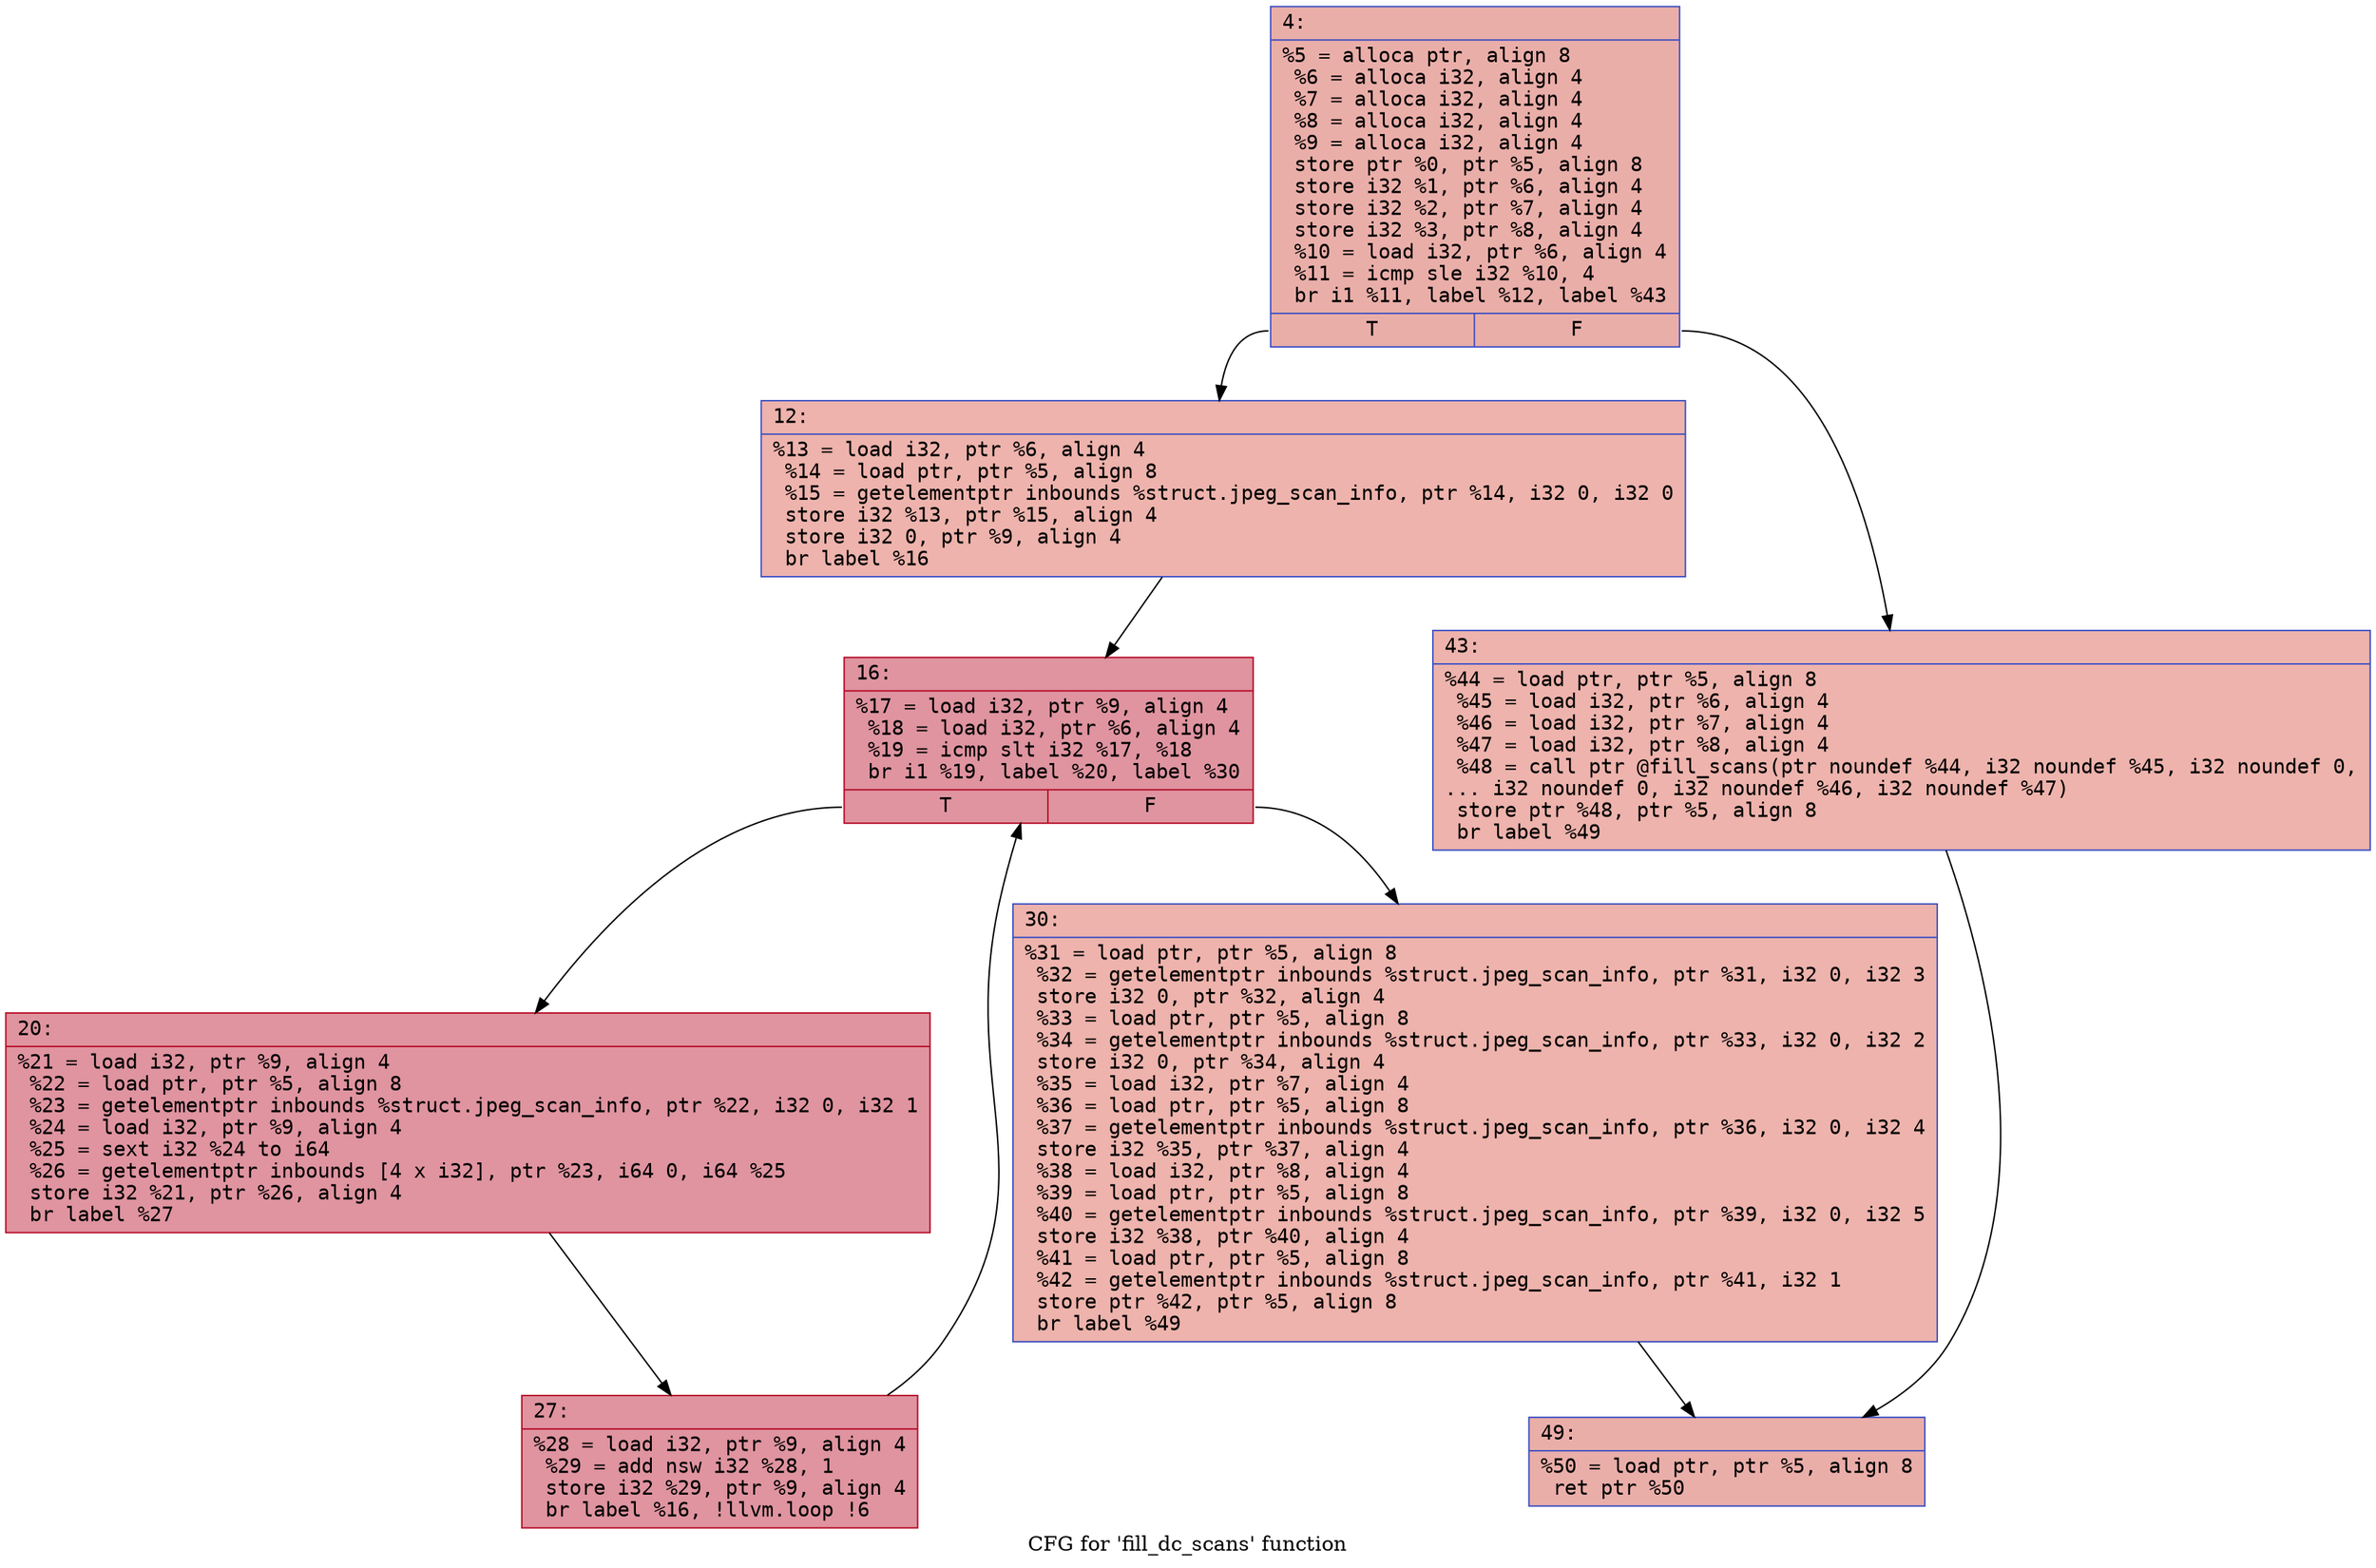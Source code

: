 digraph "CFG for 'fill_dc_scans' function" {
	label="CFG for 'fill_dc_scans' function";

	Node0x6000025bb9d0 [shape=record,color="#3d50c3ff", style=filled, fillcolor="#d0473d70" fontname="Courier",label="{4:\l|  %5 = alloca ptr, align 8\l  %6 = alloca i32, align 4\l  %7 = alloca i32, align 4\l  %8 = alloca i32, align 4\l  %9 = alloca i32, align 4\l  store ptr %0, ptr %5, align 8\l  store i32 %1, ptr %6, align 4\l  store i32 %2, ptr %7, align 4\l  store i32 %3, ptr %8, align 4\l  %10 = load i32, ptr %6, align 4\l  %11 = icmp sle i32 %10, 4\l  br i1 %11, label %12, label %43\l|{<s0>T|<s1>F}}"];
	Node0x6000025bb9d0:s0 -> Node0x6000025bba20[tooltip="4 -> 12\nProbability 50.00%" ];
	Node0x6000025bb9d0:s1 -> Node0x6000025bbbb0[tooltip="4 -> 43\nProbability 50.00%" ];
	Node0x6000025bba20 [shape=record,color="#3d50c3ff", style=filled, fillcolor="#d6524470" fontname="Courier",label="{12:\l|  %13 = load i32, ptr %6, align 4\l  %14 = load ptr, ptr %5, align 8\l  %15 = getelementptr inbounds %struct.jpeg_scan_info, ptr %14, i32 0, i32 0\l  store i32 %13, ptr %15, align 4\l  store i32 0, ptr %9, align 4\l  br label %16\l}"];
	Node0x6000025bba20 -> Node0x6000025bba70[tooltip="12 -> 16\nProbability 100.00%" ];
	Node0x6000025bba70 [shape=record,color="#b70d28ff", style=filled, fillcolor="#b70d2870" fontname="Courier",label="{16:\l|  %17 = load i32, ptr %9, align 4\l  %18 = load i32, ptr %6, align 4\l  %19 = icmp slt i32 %17, %18\l  br i1 %19, label %20, label %30\l|{<s0>T|<s1>F}}"];
	Node0x6000025bba70:s0 -> Node0x6000025bbac0[tooltip="16 -> 20\nProbability 96.88%" ];
	Node0x6000025bba70:s1 -> Node0x6000025bbb60[tooltip="16 -> 30\nProbability 3.12%" ];
	Node0x6000025bbac0 [shape=record,color="#b70d28ff", style=filled, fillcolor="#b70d2870" fontname="Courier",label="{20:\l|  %21 = load i32, ptr %9, align 4\l  %22 = load ptr, ptr %5, align 8\l  %23 = getelementptr inbounds %struct.jpeg_scan_info, ptr %22, i32 0, i32 1\l  %24 = load i32, ptr %9, align 4\l  %25 = sext i32 %24 to i64\l  %26 = getelementptr inbounds [4 x i32], ptr %23, i64 0, i64 %25\l  store i32 %21, ptr %26, align 4\l  br label %27\l}"];
	Node0x6000025bbac0 -> Node0x6000025bbb10[tooltip="20 -> 27\nProbability 100.00%" ];
	Node0x6000025bbb10 [shape=record,color="#b70d28ff", style=filled, fillcolor="#b70d2870" fontname="Courier",label="{27:\l|  %28 = load i32, ptr %9, align 4\l  %29 = add nsw i32 %28, 1\l  store i32 %29, ptr %9, align 4\l  br label %16, !llvm.loop !6\l}"];
	Node0x6000025bbb10 -> Node0x6000025bba70[tooltip="27 -> 16\nProbability 100.00%" ];
	Node0x6000025bbb60 [shape=record,color="#3d50c3ff", style=filled, fillcolor="#d6524470" fontname="Courier",label="{30:\l|  %31 = load ptr, ptr %5, align 8\l  %32 = getelementptr inbounds %struct.jpeg_scan_info, ptr %31, i32 0, i32 3\l  store i32 0, ptr %32, align 4\l  %33 = load ptr, ptr %5, align 8\l  %34 = getelementptr inbounds %struct.jpeg_scan_info, ptr %33, i32 0, i32 2\l  store i32 0, ptr %34, align 4\l  %35 = load i32, ptr %7, align 4\l  %36 = load ptr, ptr %5, align 8\l  %37 = getelementptr inbounds %struct.jpeg_scan_info, ptr %36, i32 0, i32 4\l  store i32 %35, ptr %37, align 4\l  %38 = load i32, ptr %8, align 4\l  %39 = load ptr, ptr %5, align 8\l  %40 = getelementptr inbounds %struct.jpeg_scan_info, ptr %39, i32 0, i32 5\l  store i32 %38, ptr %40, align 4\l  %41 = load ptr, ptr %5, align 8\l  %42 = getelementptr inbounds %struct.jpeg_scan_info, ptr %41, i32 1\l  store ptr %42, ptr %5, align 8\l  br label %49\l}"];
	Node0x6000025bbb60 -> Node0x6000025bbc00[tooltip="30 -> 49\nProbability 100.00%" ];
	Node0x6000025bbbb0 [shape=record,color="#3d50c3ff", style=filled, fillcolor="#d6524470" fontname="Courier",label="{43:\l|  %44 = load ptr, ptr %5, align 8\l  %45 = load i32, ptr %6, align 4\l  %46 = load i32, ptr %7, align 4\l  %47 = load i32, ptr %8, align 4\l  %48 = call ptr @fill_scans(ptr noundef %44, i32 noundef %45, i32 noundef 0,\l... i32 noundef 0, i32 noundef %46, i32 noundef %47)\l  store ptr %48, ptr %5, align 8\l  br label %49\l}"];
	Node0x6000025bbbb0 -> Node0x6000025bbc00[tooltip="43 -> 49\nProbability 100.00%" ];
	Node0x6000025bbc00 [shape=record,color="#3d50c3ff", style=filled, fillcolor="#d0473d70" fontname="Courier",label="{49:\l|  %50 = load ptr, ptr %5, align 8\l  ret ptr %50\l}"];
}
